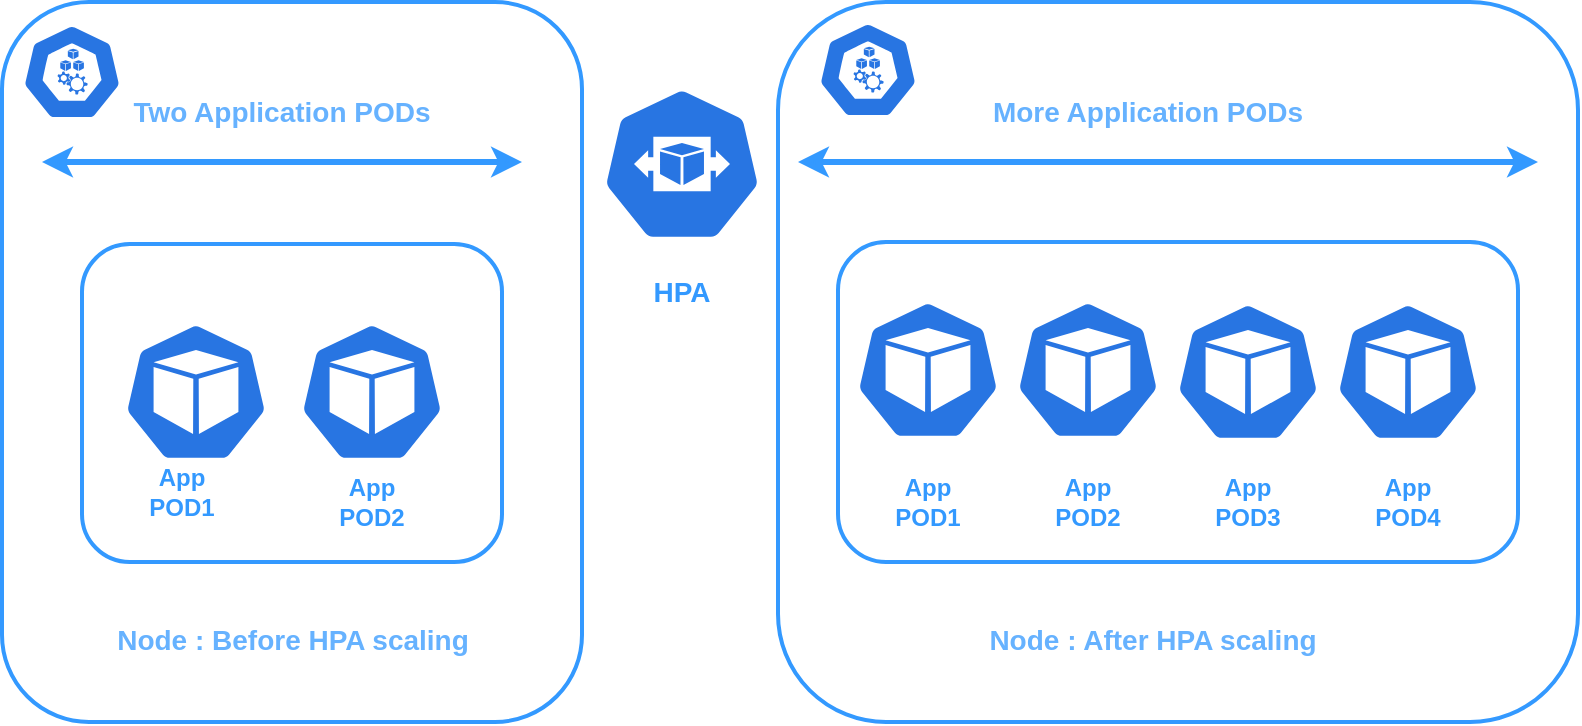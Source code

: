 <mxfile version="20.8.16" type="device"><diagram name="Page-1" id="YHupWpLiMdUmhuQM1_-_"><mxGraphModel dx="1242" dy="782" grid="1" gridSize="10" guides="1" tooltips="1" connect="1" arrows="1" fold="1" page="1" pageScale="1" pageWidth="1169" pageHeight="827" math="0" shadow="0"><root><mxCell id="0"/><mxCell id="1" parent="0"/><mxCell id="FabV0o_pkP16KBGR1MH8-32" value="" style="group" vertex="1" connectable="0" parent="1"><mxGeometry x="140" y="180" width="788" height="360" as="geometry"/></mxCell><mxCell id="FabV0o_pkP16KBGR1MH8-1" value="" style="sketch=0;html=1;dashed=0;whitespace=wrap;fillColor=#2875E2;strokeColor=#ffffff;points=[[0.005,0.63,0],[0.1,0.2,0],[0.9,0.2,0],[0.5,0,0],[0.995,0.63,0],[0.72,0.99,0],[0.5,1,0],[0.28,0.99,0]];verticalLabelPosition=bottom;align=center;verticalAlign=top;shape=mxgraph.kubernetes.icon;prIcon=pod" vertex="1" parent="FabV0o_pkP16KBGR1MH8-32"><mxGeometry x="145" y="160" width="80" height="70" as="geometry"/></mxCell><mxCell id="FabV0o_pkP16KBGR1MH8-2" value="" style="sketch=0;html=1;dashed=0;whitespace=wrap;fillColor=#2875E2;strokeColor=#ffffff;points=[[0.005,0.63,0],[0.1,0.2,0],[0.9,0.2,0],[0.5,0,0],[0.995,0.63,0],[0.72,0.99,0],[0.5,1,0],[0.28,0.99,0]];verticalLabelPosition=bottom;align=center;verticalAlign=top;shape=mxgraph.kubernetes.icon;prIcon=pod" vertex="1" parent="FabV0o_pkP16KBGR1MH8-32"><mxGeometry x="423" y="149" width="80" height="70" as="geometry"/></mxCell><mxCell id="FabV0o_pkP16KBGR1MH8-3" value="" style="sketch=0;html=1;dashed=0;whitespace=wrap;fillColor=#2875E2;strokeColor=#ffffff;points=[[0.005,0.63,0],[0.1,0.2,0],[0.9,0.2,0],[0.5,0,0],[0.995,0.63,0],[0.72,0.99,0],[0.5,1,0],[0.28,0.99,0]];verticalLabelPosition=bottom;align=center;verticalAlign=top;shape=mxgraph.kubernetes.icon;prIcon=pod" vertex="1" parent="FabV0o_pkP16KBGR1MH8-32"><mxGeometry x="503" y="149" width="80" height="70" as="geometry"/></mxCell><mxCell id="FabV0o_pkP16KBGR1MH8-4" value="" style="sketch=0;html=1;dashed=0;whitespace=wrap;fillColor=#2875E2;strokeColor=#ffffff;points=[[0.005,0.63,0],[0.1,0.2,0],[0.9,0.2,0],[0.5,0,0],[0.995,0.63,0],[0.72,0.99,0],[0.5,1,0],[0.28,0.99,0]];verticalLabelPosition=bottom;align=center;verticalAlign=top;shape=mxgraph.kubernetes.icon;prIcon=pod" vertex="1" parent="FabV0o_pkP16KBGR1MH8-32"><mxGeometry x="583" y="150" width="80" height="70" as="geometry"/></mxCell><mxCell id="FabV0o_pkP16KBGR1MH8-5" value="" style="sketch=0;html=1;dashed=0;whitespace=wrap;fillColor=#2875E2;strokeColor=#ffffff;points=[[0.005,0.63,0],[0.1,0.2,0],[0.9,0.2,0],[0.5,0,0],[0.995,0.63,0],[0.72,0.99,0],[0.5,1,0],[0.28,0.99,0]];verticalLabelPosition=bottom;align=center;verticalAlign=top;shape=mxgraph.kubernetes.icon;prIcon=pod" vertex="1" parent="FabV0o_pkP16KBGR1MH8-32"><mxGeometry x="57" y="160" width="80" height="70" as="geometry"/></mxCell><mxCell id="FabV0o_pkP16KBGR1MH8-6" value="" style="sketch=0;html=1;dashed=0;whitespace=wrap;fillColor=#2875E2;strokeColor=#ffffff;points=[[0.005,0.63,0],[0.1,0.2,0],[0.9,0.2,0],[0.5,0,0],[0.995,0.63,0],[0.72,0.99,0],[0.5,1,0],[0.28,0.99,0]];verticalLabelPosition=bottom;align=center;verticalAlign=top;shape=mxgraph.kubernetes.icon;prIcon=pod" vertex="1" parent="FabV0o_pkP16KBGR1MH8-32"><mxGeometry x="663" y="150" width="80" height="70" as="geometry"/></mxCell><mxCell id="FabV0o_pkP16KBGR1MH8-7" value="" style="rounded=1;whiteSpace=wrap;html=1;fillColor=none;strokeColor=#3399FF;strokeWidth=2;" vertex="1" parent="FabV0o_pkP16KBGR1MH8-32"><mxGeometry x="40" y="121" width="210" height="159" as="geometry"/></mxCell><mxCell id="FabV0o_pkP16KBGR1MH8-8" value="" style="rounded=1;whiteSpace=wrap;html=1;fillColor=none;strokeColor=#3399FF;strokeWidth=2;" vertex="1" parent="FabV0o_pkP16KBGR1MH8-32"><mxGeometry x="418" y="120" width="340" height="160" as="geometry"/></mxCell><mxCell id="FabV0o_pkP16KBGR1MH8-9" value="&lt;b&gt;&lt;font color=&quot;#3399ff&quot;&gt;App POD1&lt;/font&gt;&lt;/b&gt;" style="text;strokeColor=none;align=center;fillColor=none;html=1;verticalAlign=middle;whiteSpace=wrap;rounded=0;" vertex="1" parent="FabV0o_pkP16KBGR1MH8-32"><mxGeometry x="60" y="230" width="60" height="30" as="geometry"/></mxCell><mxCell id="FabV0o_pkP16KBGR1MH8-10" value="&lt;b&gt;&lt;font color=&quot;#3399ff&quot;&gt;App POD2&lt;/font&gt;&lt;/b&gt;" style="text;strokeColor=none;align=center;fillColor=none;html=1;verticalAlign=middle;whiteSpace=wrap;rounded=0;" vertex="1" parent="FabV0o_pkP16KBGR1MH8-32"><mxGeometry x="155" y="235" width="60" height="30" as="geometry"/></mxCell><mxCell id="FabV0o_pkP16KBGR1MH8-11" value="&lt;b&gt;&lt;font color=&quot;#3399ff&quot;&gt;App POD1&lt;/font&gt;&lt;/b&gt;" style="text;strokeColor=none;align=center;fillColor=none;html=1;verticalAlign=middle;whiteSpace=wrap;rounded=0;" vertex="1" parent="FabV0o_pkP16KBGR1MH8-32"><mxGeometry x="433" y="235" width="60" height="30" as="geometry"/></mxCell><mxCell id="FabV0o_pkP16KBGR1MH8-12" value="&lt;b&gt;&lt;font color=&quot;#3399ff&quot;&gt;App POD2&lt;/font&gt;&lt;/b&gt;" style="text;strokeColor=none;align=center;fillColor=none;html=1;verticalAlign=middle;whiteSpace=wrap;rounded=0;" vertex="1" parent="FabV0o_pkP16KBGR1MH8-32"><mxGeometry x="513" y="235" width="60" height="30" as="geometry"/></mxCell><mxCell id="FabV0o_pkP16KBGR1MH8-13" value="&lt;b&gt;&lt;font color=&quot;#3399ff&quot;&gt;App POD3&lt;/font&gt;&lt;/b&gt;" style="text;strokeColor=none;align=center;fillColor=none;html=1;verticalAlign=middle;whiteSpace=wrap;rounded=0;" vertex="1" parent="FabV0o_pkP16KBGR1MH8-32"><mxGeometry x="593" y="235" width="60" height="30" as="geometry"/></mxCell><mxCell id="FabV0o_pkP16KBGR1MH8-14" value="&lt;b&gt;&lt;font color=&quot;#3399ff&quot;&gt;App POD4&lt;/font&gt;&lt;/b&gt;" style="text;strokeColor=none;align=center;fillColor=none;html=1;verticalAlign=middle;whiteSpace=wrap;rounded=0;" vertex="1" parent="FabV0o_pkP16KBGR1MH8-32"><mxGeometry x="673" y="235" width="60" height="30" as="geometry"/></mxCell><mxCell id="FabV0o_pkP16KBGR1MH8-15" value="" style="endArrow=classic;startArrow=classic;html=1;rounded=0;strokeColor=#3399FF;strokeWidth=3;" edge="1" parent="FabV0o_pkP16KBGR1MH8-32"><mxGeometry width="50" height="50" relative="1" as="geometry"><mxPoint x="20" y="80" as="sourcePoint"/><mxPoint x="260" y="80" as="targetPoint"/></mxGeometry></mxCell><mxCell id="FabV0o_pkP16KBGR1MH8-16" value="" style="endArrow=classic;startArrow=classic;html=1;rounded=0;strokeColor=#3399FF;strokeWidth=3;" edge="1" parent="FabV0o_pkP16KBGR1MH8-32"><mxGeometry width="50" height="50" relative="1" as="geometry"><mxPoint x="398" y="80" as="sourcePoint"/><mxPoint x="768" y="80" as="targetPoint"/></mxGeometry></mxCell><mxCell id="FabV0o_pkP16KBGR1MH8-17" value="&lt;b&gt;&lt;font style=&quot;font-size: 14px;&quot; color=&quot;#66b2ff&quot;&gt;Two Application PODs&lt;/font&gt;&lt;/b&gt;" style="text;strokeColor=none;align=center;fillColor=none;html=1;verticalAlign=middle;whiteSpace=wrap;rounded=0;" vertex="1" parent="FabV0o_pkP16KBGR1MH8-32"><mxGeometry x="60" y="40" width="160" height="30" as="geometry"/></mxCell><mxCell id="FabV0o_pkP16KBGR1MH8-18" value="&lt;b&gt;&lt;font style=&quot;font-size: 14px;&quot; color=&quot;#66b2ff&quot;&gt;More Application PODs&lt;/font&gt;&lt;/b&gt;" style="text;strokeColor=none;align=center;fillColor=none;html=1;verticalAlign=middle;whiteSpace=wrap;rounded=0;" vertex="1" parent="FabV0o_pkP16KBGR1MH8-32"><mxGeometry x="493" y="40" width="160" height="30" as="geometry"/></mxCell><mxCell id="FabV0o_pkP16KBGR1MH8-19" value="" style="rounded=1;whiteSpace=wrap;html=1;fillColor=none;strokeColor=#3399FF;strokeWidth=2;" vertex="1" parent="FabV0o_pkP16KBGR1MH8-32"><mxGeometry width="290" height="360" as="geometry"/></mxCell><mxCell id="FabV0o_pkP16KBGR1MH8-20" value="&lt;b&gt;&lt;font style=&quot;font-size: 14px;&quot; color=&quot;#66b2ff&quot;&gt;Node : Before HPA scaling&lt;/font&gt;&lt;/b&gt;" style="text;strokeColor=none;align=center;fillColor=none;html=1;verticalAlign=middle;whiteSpace=wrap;rounded=0;" vertex="1" parent="FabV0o_pkP16KBGR1MH8-32"><mxGeometry x="47.5" y="304" width="195" height="30" as="geometry"/></mxCell><mxCell id="FabV0o_pkP16KBGR1MH8-21" value="&lt;b&gt;&lt;font style=&quot;font-size: 14px;&quot; color=&quot;#66b2ff&quot;&gt;Node : After HPA scaling&lt;/font&gt;&lt;/b&gt;" style="text;strokeColor=none;align=center;fillColor=none;html=1;verticalAlign=middle;whiteSpace=wrap;rounded=0;" vertex="1" parent="FabV0o_pkP16KBGR1MH8-32"><mxGeometry x="478" y="304" width="195" height="30" as="geometry"/></mxCell><mxCell id="FabV0o_pkP16KBGR1MH8-22" value="" style="rounded=1;whiteSpace=wrap;html=1;fillColor=none;strokeColor=#3399FF;strokeWidth=2;" vertex="1" parent="FabV0o_pkP16KBGR1MH8-32"><mxGeometry x="388" width="400" height="360" as="geometry"/></mxCell><mxCell id="FabV0o_pkP16KBGR1MH8-23" value="" style="sketch=0;html=1;dashed=0;whitespace=wrap;fillColor=#2875E2;strokeColor=#ffffff;points=[[0.005,0.63,0],[0.1,0.2,0],[0.9,0.2,0],[0.5,0,0],[0.995,0.63,0],[0.72,0.99,0],[0.5,1,0],[0.28,0.99,0]];verticalLabelPosition=bottom;align=center;verticalAlign=top;shape=mxgraph.kubernetes.icon;prIcon=node;strokeWidth=2;fontSize=14;fontColor=#3399FF;" vertex="1" parent="FabV0o_pkP16KBGR1MH8-32"><mxGeometry x="10" y="11" width="50" height="48" as="geometry"/></mxCell><mxCell id="FabV0o_pkP16KBGR1MH8-24" value="" style="sketch=0;html=1;dashed=0;whitespace=wrap;fillColor=#2875E2;strokeColor=#ffffff;points=[[0.005,0.63,0],[0.1,0.2,0],[0.9,0.2,0],[0.5,0,0],[0.995,0.63,0],[0.72,0.99,0],[0.5,1,0],[0.28,0.99,0]];verticalLabelPosition=bottom;align=center;verticalAlign=top;shape=mxgraph.kubernetes.icon;prIcon=node;strokeWidth=2;fontSize=14;fontColor=#3399FF;" vertex="1" parent="FabV0o_pkP16KBGR1MH8-32"><mxGeometry x="408" y="10" width="50" height="48" as="geometry"/></mxCell><mxCell id="FabV0o_pkP16KBGR1MH8-27" value="" style="sketch=0;html=1;dashed=0;whitespace=wrap;fillColor=#2875E2;strokeColor=#ffffff;points=[[0.005,0.63,0],[0.1,0.2,0],[0.9,0.2,0],[0.5,0,0],[0.995,0.63,0],[0.72,0.99,0],[0.5,1,0],[0.28,0.99,0]];verticalLabelPosition=bottom;align=center;verticalAlign=top;shape=mxgraph.kubernetes.icon;prIcon=hpa;strokeWidth=2;fontSize=14;fontColor=#3399FF;" vertex="1" parent="FabV0o_pkP16KBGR1MH8-32"><mxGeometry x="300" y="41" width="80" height="80" as="geometry"/></mxCell><mxCell id="FabV0o_pkP16KBGR1MH8-31" value="&lt;b&gt;HPA&lt;/b&gt;" style="text;strokeColor=none;align=center;fillColor=none;html=1;verticalAlign=middle;whiteSpace=wrap;rounded=0;fontSize=14;fontColor=#3399FF;" vertex="1" parent="FabV0o_pkP16KBGR1MH8-32"><mxGeometry x="310" y="130" width="60" height="30" as="geometry"/></mxCell></root></mxGraphModel></diagram></mxfile>